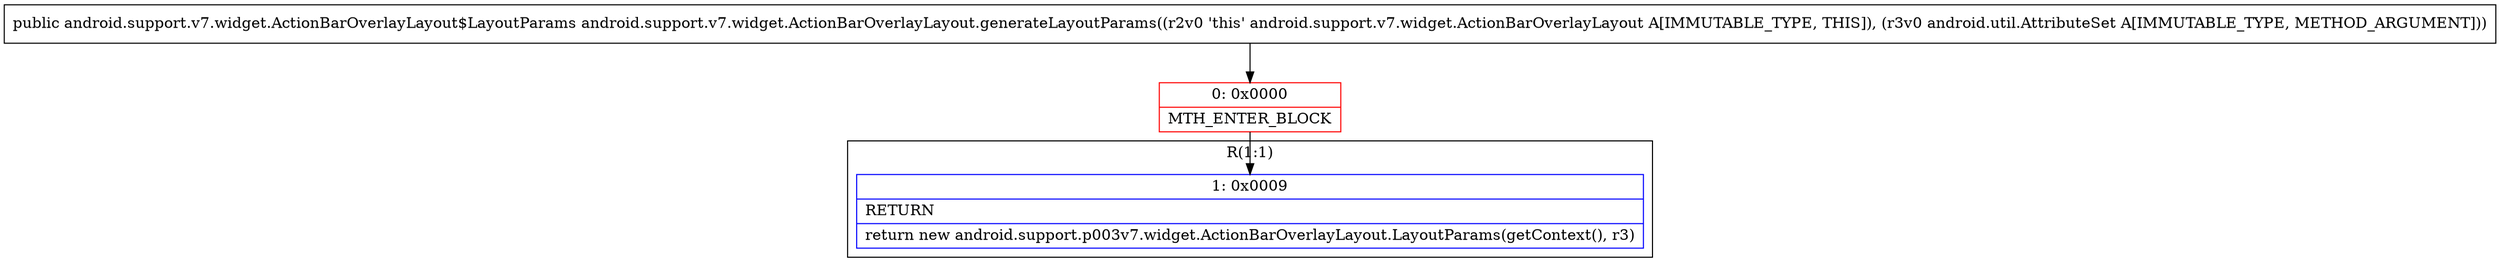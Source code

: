 digraph "CFG forandroid.support.v7.widget.ActionBarOverlayLayout.generateLayoutParams(Landroid\/util\/AttributeSet;)Landroid\/support\/v7\/widget\/ActionBarOverlayLayout$LayoutParams;" {
subgraph cluster_Region_1818423822 {
label = "R(1:1)";
node [shape=record,color=blue];
Node_1 [shape=record,label="{1\:\ 0x0009|RETURN\l|return new android.support.p003v7.widget.ActionBarOverlayLayout.LayoutParams(getContext(), r3)\l}"];
}
Node_0 [shape=record,color=red,label="{0\:\ 0x0000|MTH_ENTER_BLOCK\l}"];
MethodNode[shape=record,label="{public android.support.v7.widget.ActionBarOverlayLayout$LayoutParams android.support.v7.widget.ActionBarOverlayLayout.generateLayoutParams((r2v0 'this' android.support.v7.widget.ActionBarOverlayLayout A[IMMUTABLE_TYPE, THIS]), (r3v0 android.util.AttributeSet A[IMMUTABLE_TYPE, METHOD_ARGUMENT])) }"];
MethodNode -> Node_0;
Node_0 -> Node_1;
}

